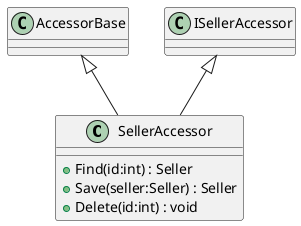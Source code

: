 @startuml
class SellerAccessor {
    + Find(id:int) : Seller
    + Save(seller:Seller) : Seller
    + Delete(id:int) : void
}
AccessorBase <|-- SellerAccessor
ISellerAccessor <|-- SellerAccessor
@enduml
